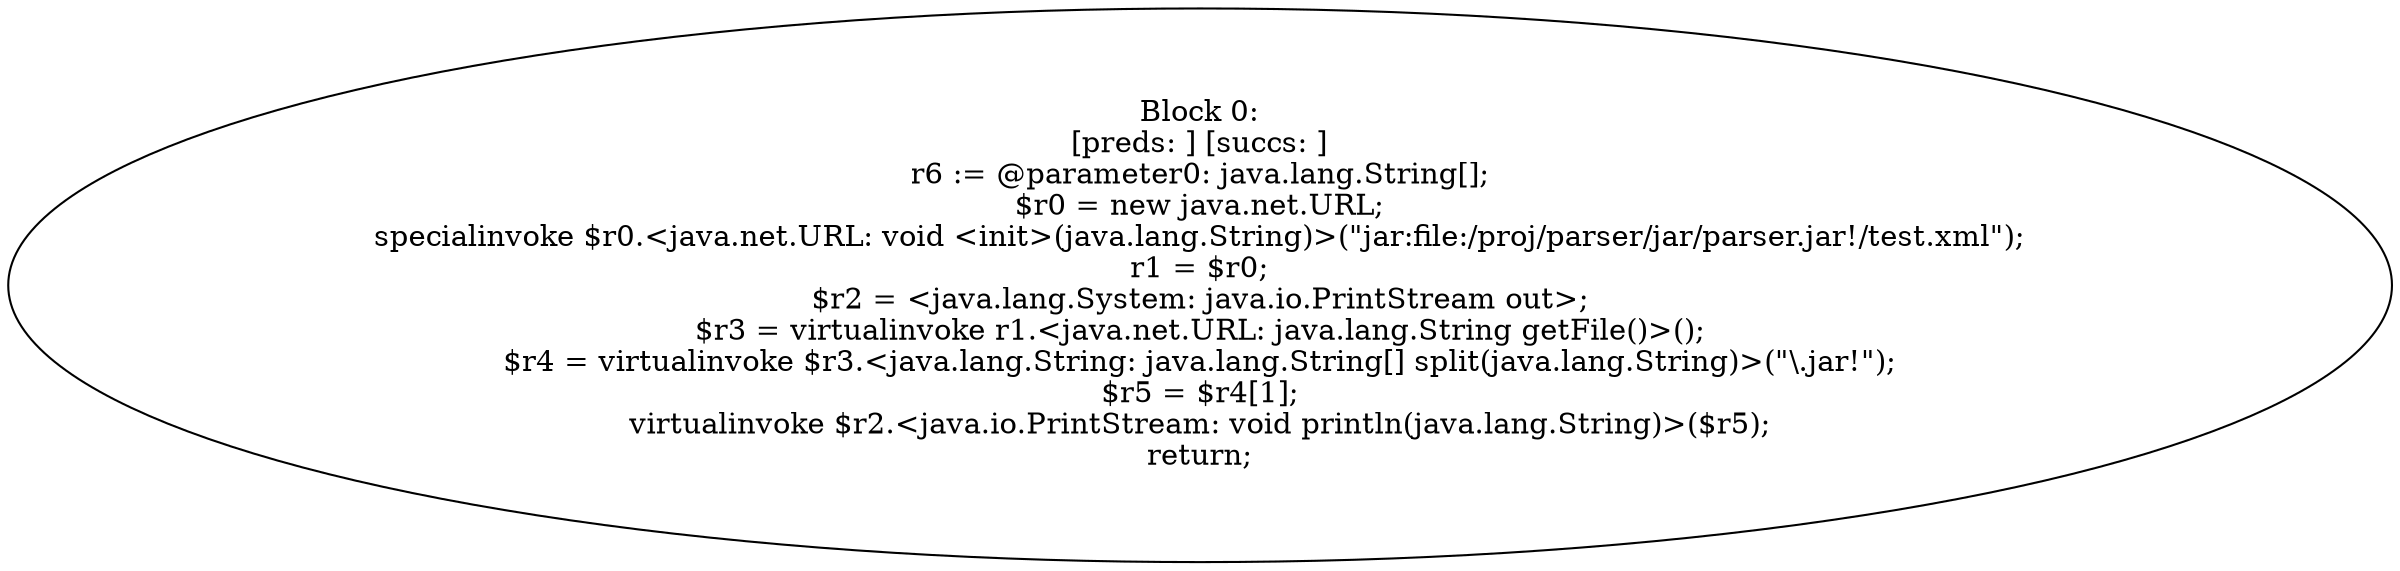 digraph "unitGraph" {
    "Block 0:
[preds: ] [succs: ]
r6 := @parameter0: java.lang.String[];
$r0 = new java.net.URL;
specialinvoke $r0.<java.net.URL: void <init>(java.lang.String)>(\"jar:file:/proj/parser/jar/parser.jar!/test.xml\");
r1 = $r0;
$r2 = <java.lang.System: java.io.PrintStream out>;
$r3 = virtualinvoke r1.<java.net.URL: java.lang.String getFile()>();
$r4 = virtualinvoke $r3.<java.lang.String: java.lang.String[] split(java.lang.String)>(\"\\.jar!\");
$r5 = $r4[1];
virtualinvoke $r2.<java.io.PrintStream: void println(java.lang.String)>($r5);
return;
"
}
